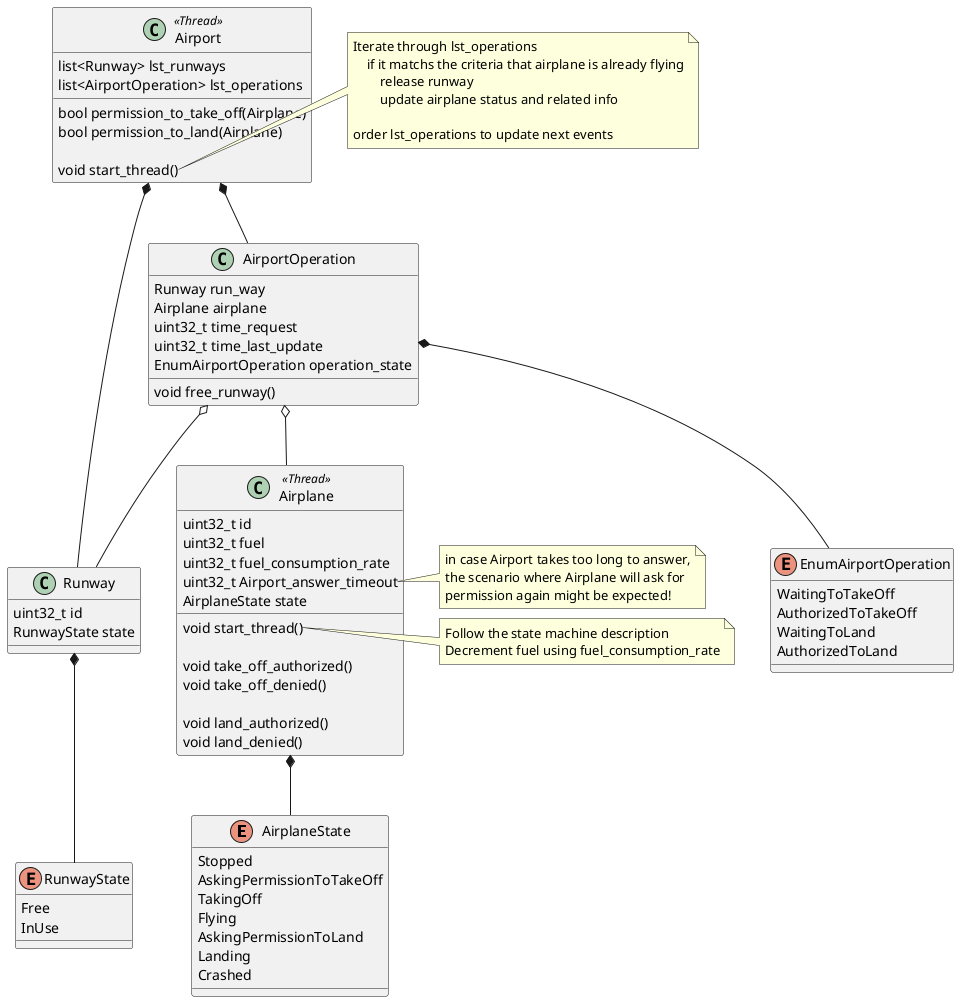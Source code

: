 @startuml

enum AirplaneState {
    Stopped
    AskingPermissionToTakeOff
    TakingOff
    Flying
    AskingPermissionToLand
    Landing
    Crashed
}

class Airplane <<Thread>> {
    uint32_t id
    uint32_t fuel
    uint32_t fuel_consumption_rate
    uint32_t Airport_answer_timeout
    AirplaneState state

    void start_thread()

    void take_off_authorized()
    void take_off_denied()

    void land_authorized()
    void land_denied()
}

note right of Airplane::Airport_answer_timeout
    in case Airport takes too long to answer,
    the scenario where Airplane will ask for
    permission again might be expected!
end note

note right of Airplane::start_thread
    Follow the state machine description
    Decrement fuel using fuel_consumption_rate
end note


enum RunwayState {
    Free
    InUse
}

class Runway {
    uint32_t id
    RunwayState state
}

enum EnumAirportOperation {
    WaitingToTakeOff
    AuthorizedToTakeOff
    WaitingToLand
    AuthorizedToLand
}

class AirportOperation {
    Runway run_way
    Airplane airplane
    uint32_t time_request
    uint32_t time_last_update
    EnumAirportOperation operation_state

    void free_runway()
}


class Airport <<Thread>> {
    list<Runway> lst_runways
    list<AirportOperation> lst_operations

    bool permission_to_take_off(Airplane)
    bool permission_to_land(Airplane)

    void start_thread()
}

note right of Airport::start_thread
    Iterate through lst_operations
        if it matchs the criteria that airplane is already flying
            release runway
            update airplane status and related info

    order lst_operations to update next events
end note


Airplane *-- AirplaneState

Runway *-- RunwayState

AirportOperation *-- EnumAirportOperation
AirportOperation o-- Airplane
AirportOperation o-- Runway

Airport *-- Runway
Airport *-- AirportOperation



@enduml